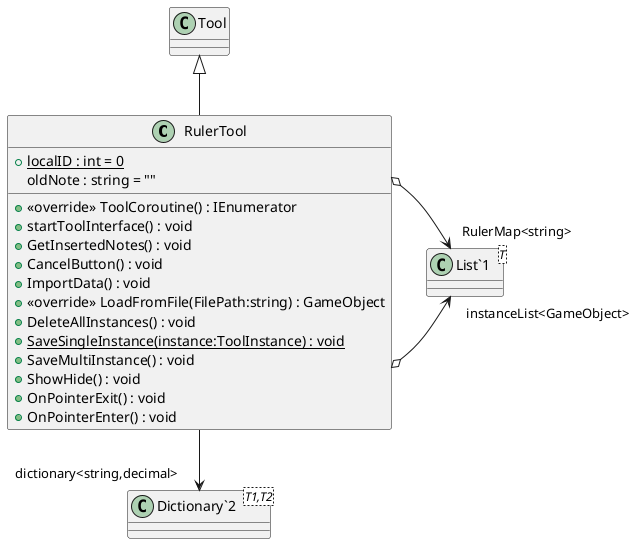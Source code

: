 @startuml
class RulerTool {
    + {static} localID : int = 0
    oldNote : string = ""
    + <<override>> ToolCoroutine() : IEnumerator
    + startToolInterface() : void
    + GetInsertedNotes() : void
    + CancelButton() : void
    + ImportData() : void
    + <<override>> LoadFromFile(FilePath:string) : GameObject
    + DeleteAllInstances() : void
    + {static} SaveSingleInstance(instance:ToolInstance) : void
    + SaveMultiInstance() : void
    + ShowHide() : void
    + OnPointerExit() : void
    + OnPointerEnter() : void
}
class "Dictionary`2"<T1,T2> {
}
class "List`1"<T> {
}
Tool <|-- RulerTool
RulerTool --> "dictionary<string,decimal>" "Dictionary`2"
RulerTool o-> "instanceList<GameObject>" "List`1"
RulerTool o-> "RulerMap<string>" "List`1"
@enduml
